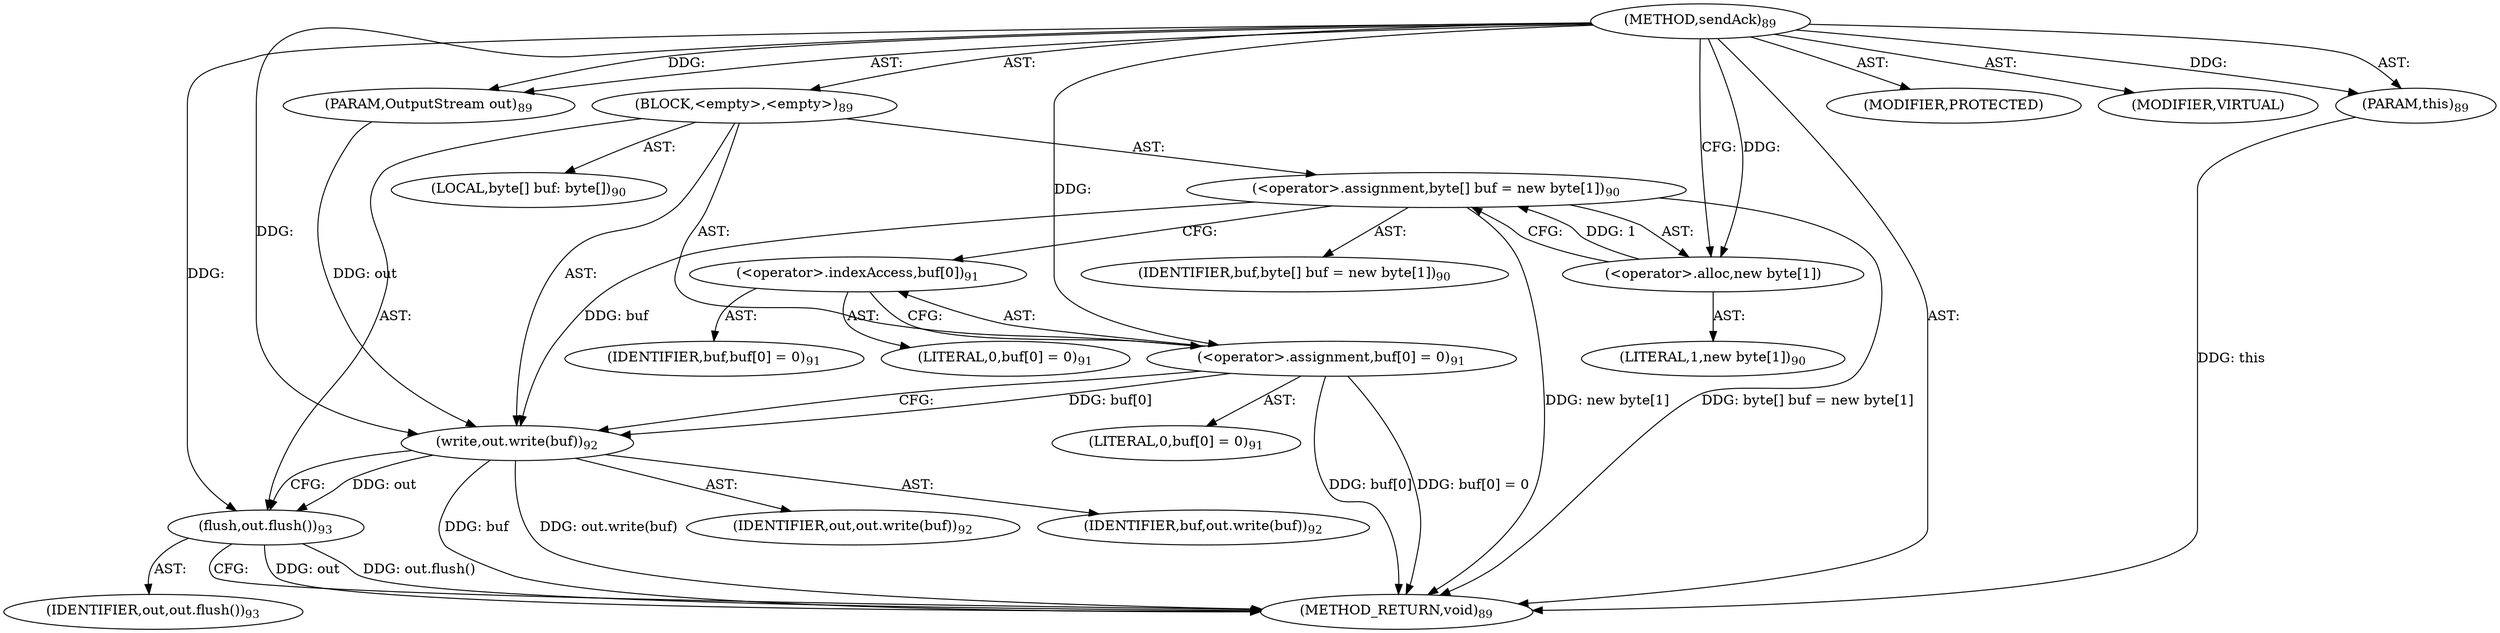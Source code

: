 digraph "sendAck" {  
"111669149698" [label = <(METHOD,sendAck)<SUB>89</SUB>> ]
"115964116998" [label = <(PARAM,this)<SUB>89</SUB>> ]
"115964116999" [label = <(PARAM,OutputStream out)<SUB>89</SUB>> ]
"25769803778" [label = <(BLOCK,&lt;empty&gt;,&lt;empty&gt;)<SUB>89</SUB>> ]
"94489280513" [label = <(LOCAL,byte[] buf: byte[])<SUB>90</SUB>> ]
"30064771084" [label = <(&lt;operator&gt;.assignment,byte[] buf = new byte[1])<SUB>90</SUB>> ]
"68719476748" [label = <(IDENTIFIER,buf,byte[] buf = new byte[1])<SUB>90</SUB>> ]
"30064771085" [label = <(&lt;operator&gt;.alloc,new byte[1])> ]
"90194313217" [label = <(LITERAL,1,new byte[1])<SUB>90</SUB>> ]
"30064771086" [label = <(&lt;operator&gt;.assignment,buf[0] = 0)<SUB>91</SUB>> ]
"30064771087" [label = <(&lt;operator&gt;.indexAccess,buf[0])<SUB>91</SUB>> ]
"68719476749" [label = <(IDENTIFIER,buf,buf[0] = 0)<SUB>91</SUB>> ]
"90194313218" [label = <(LITERAL,0,buf[0] = 0)<SUB>91</SUB>> ]
"90194313219" [label = <(LITERAL,0,buf[0] = 0)<SUB>91</SUB>> ]
"30064771088" [label = <(write,out.write(buf))<SUB>92</SUB>> ]
"68719476750" [label = <(IDENTIFIER,out,out.write(buf))<SUB>92</SUB>> ]
"68719476751" [label = <(IDENTIFIER,buf,out.write(buf))<SUB>92</SUB>> ]
"30064771089" [label = <(flush,out.flush())<SUB>93</SUB>> ]
"68719476752" [label = <(IDENTIFIER,out,out.flush())<SUB>93</SUB>> ]
"133143986182" [label = <(MODIFIER,PROTECTED)> ]
"133143986183" [label = <(MODIFIER,VIRTUAL)> ]
"128849018882" [label = <(METHOD_RETURN,void)<SUB>89</SUB>> ]
  "111669149698" -> "115964116998"  [ label = "AST: "] 
  "111669149698" -> "115964116999"  [ label = "AST: "] 
  "111669149698" -> "25769803778"  [ label = "AST: "] 
  "111669149698" -> "133143986182"  [ label = "AST: "] 
  "111669149698" -> "133143986183"  [ label = "AST: "] 
  "111669149698" -> "128849018882"  [ label = "AST: "] 
  "25769803778" -> "94489280513"  [ label = "AST: "] 
  "25769803778" -> "30064771084"  [ label = "AST: "] 
  "25769803778" -> "30064771086"  [ label = "AST: "] 
  "25769803778" -> "30064771088"  [ label = "AST: "] 
  "25769803778" -> "30064771089"  [ label = "AST: "] 
  "30064771084" -> "68719476748"  [ label = "AST: "] 
  "30064771084" -> "30064771085"  [ label = "AST: "] 
  "30064771085" -> "90194313217"  [ label = "AST: "] 
  "30064771086" -> "30064771087"  [ label = "AST: "] 
  "30064771086" -> "90194313219"  [ label = "AST: "] 
  "30064771087" -> "68719476749"  [ label = "AST: "] 
  "30064771087" -> "90194313218"  [ label = "AST: "] 
  "30064771088" -> "68719476750"  [ label = "AST: "] 
  "30064771088" -> "68719476751"  [ label = "AST: "] 
  "30064771089" -> "68719476752"  [ label = "AST: "] 
  "30064771084" -> "30064771087"  [ label = "CFG: "] 
  "30064771086" -> "30064771088"  [ label = "CFG: "] 
  "30064771088" -> "30064771089"  [ label = "CFG: "] 
  "30064771089" -> "128849018882"  [ label = "CFG: "] 
  "30064771085" -> "30064771084"  [ label = "CFG: "] 
  "30064771087" -> "30064771086"  [ label = "CFG: "] 
  "111669149698" -> "30064771085"  [ label = "CFG: "] 
  "115964116998" -> "128849018882"  [ label = "DDG: this"] 
  "30064771084" -> "128849018882"  [ label = "DDG: new byte[1]"] 
  "30064771084" -> "128849018882"  [ label = "DDG: byte[] buf = new byte[1]"] 
  "30064771086" -> "128849018882"  [ label = "DDG: buf[0]"] 
  "30064771086" -> "128849018882"  [ label = "DDG: buf[0] = 0"] 
  "30064771088" -> "128849018882"  [ label = "DDG: buf"] 
  "30064771088" -> "128849018882"  [ label = "DDG: out.write(buf)"] 
  "30064771089" -> "128849018882"  [ label = "DDG: out"] 
  "30064771089" -> "128849018882"  [ label = "DDG: out.flush()"] 
  "111669149698" -> "115964116998"  [ label = "DDG: "] 
  "111669149698" -> "115964116999"  [ label = "DDG: "] 
  "30064771085" -> "30064771084"  [ label = "DDG: 1"] 
  "111669149698" -> "30064771086"  [ label = "DDG: "] 
  "115964116999" -> "30064771088"  [ label = "DDG: out"] 
  "111669149698" -> "30064771088"  [ label = "DDG: "] 
  "30064771084" -> "30064771088"  [ label = "DDG: buf"] 
  "30064771086" -> "30064771088"  [ label = "DDG: buf[0]"] 
  "30064771088" -> "30064771089"  [ label = "DDG: out"] 
  "111669149698" -> "30064771089"  [ label = "DDG: "] 
  "111669149698" -> "30064771085"  [ label = "DDG: "] 
}
